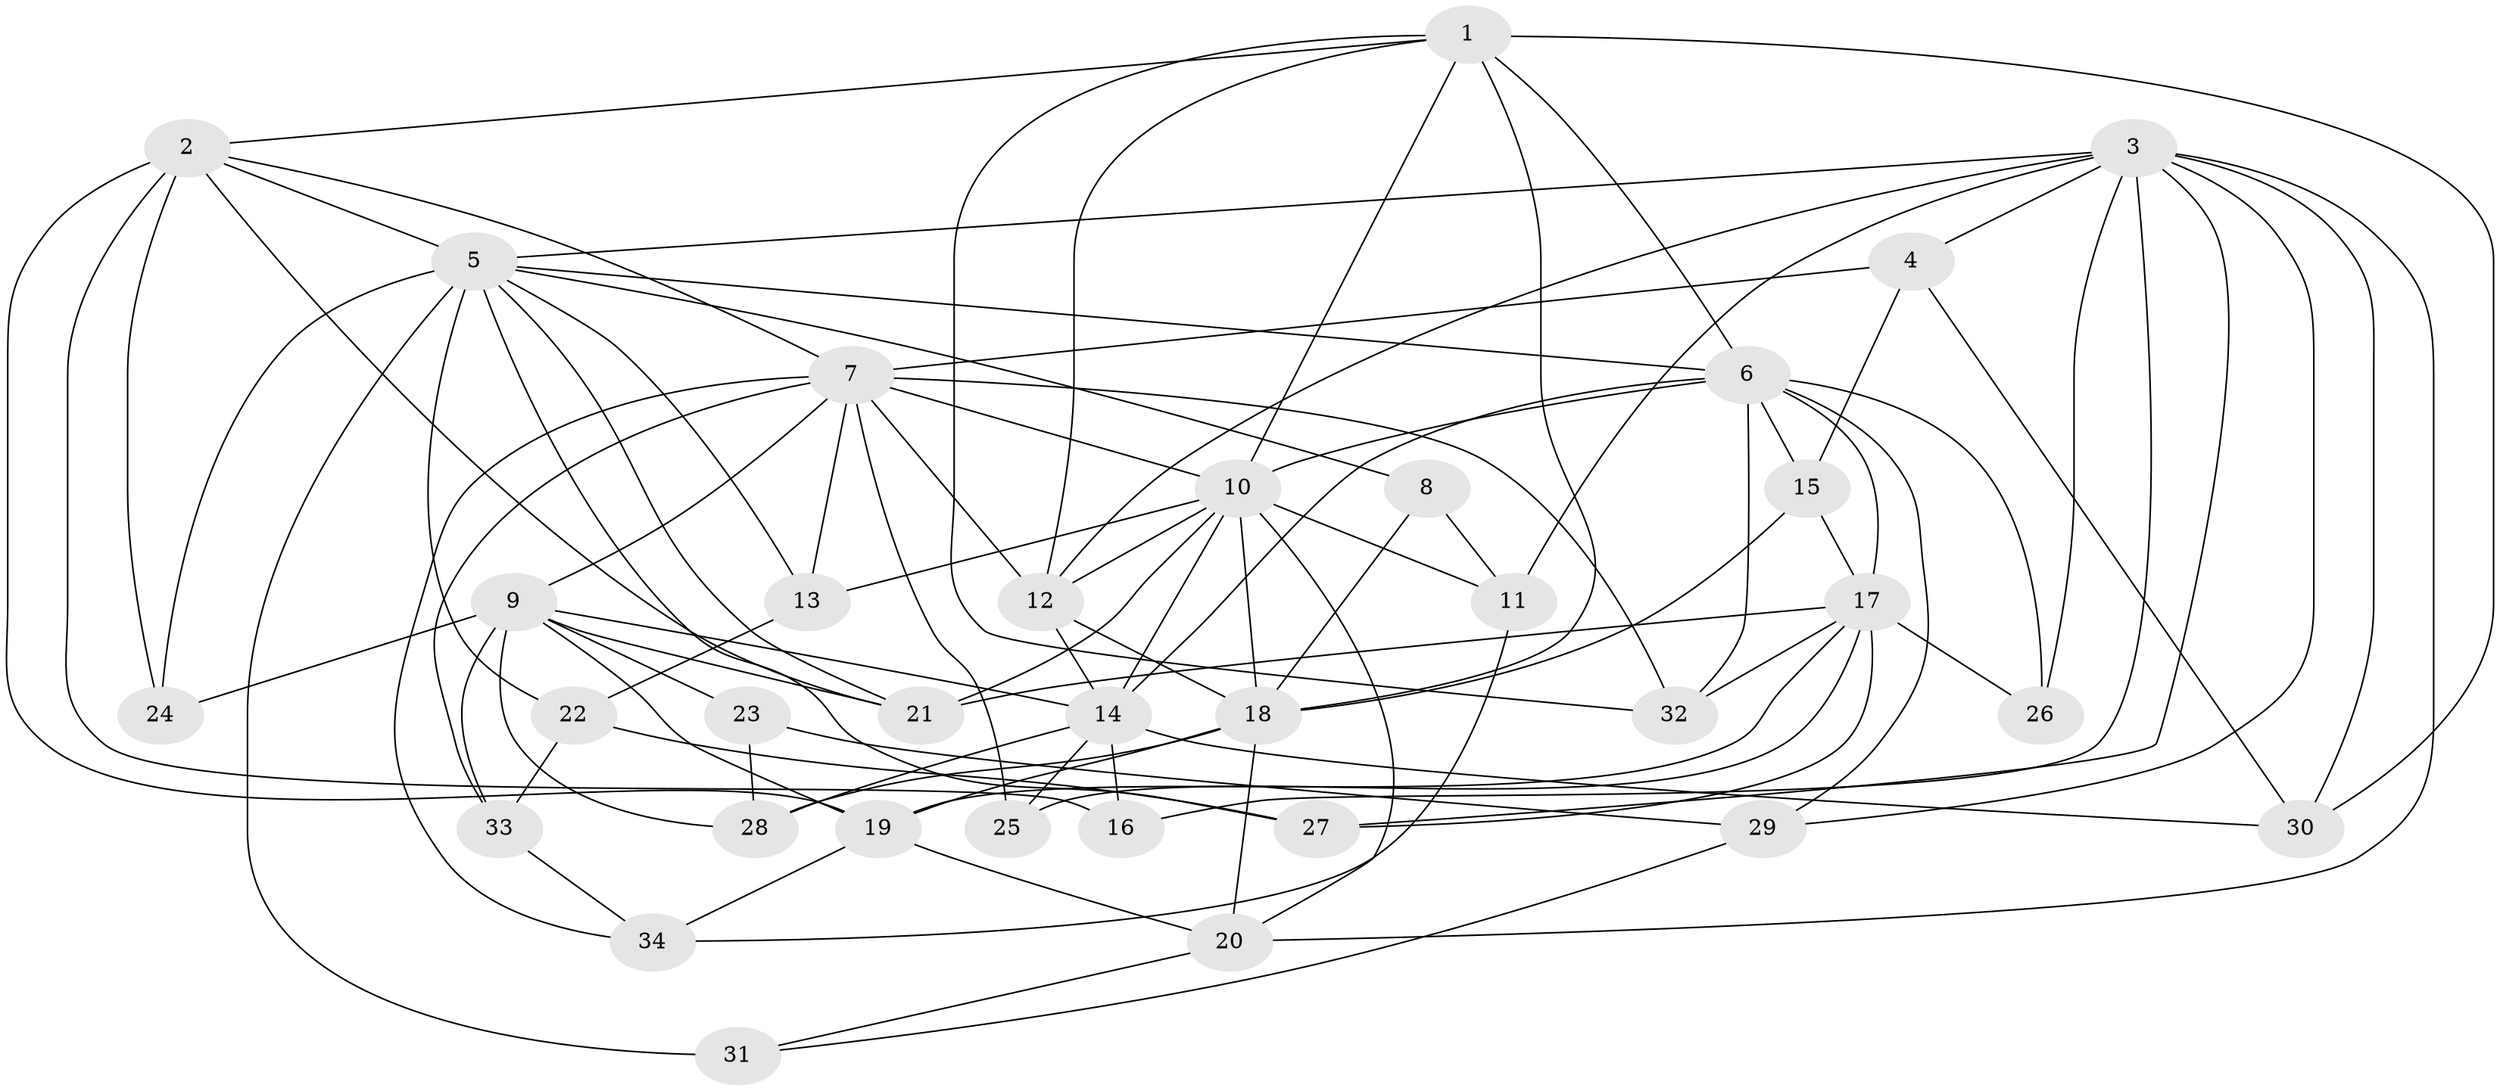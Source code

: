 // original degree distribution, {4: 1.0}
// Generated by graph-tools (version 1.1) at 2025/53/03/04/25 22:53:31]
// undirected, 34 vertices, 93 edges
graph export_dot {
  node [color=gray90,style=filled];
  1;
  2;
  3;
  4;
  5;
  6;
  7;
  8;
  9;
  10;
  11;
  12;
  13;
  14;
  15;
  16;
  17;
  18;
  19;
  20;
  21;
  22;
  23;
  24;
  25;
  26;
  27;
  28;
  29;
  30;
  31;
  32;
  33;
  34;
  1 -- 2 [weight=1.0];
  1 -- 6 [weight=2.0];
  1 -- 10 [weight=1.0];
  1 -- 12 [weight=1.0];
  1 -- 18 [weight=1.0];
  1 -- 30 [weight=1.0];
  1 -- 32 [weight=1.0];
  2 -- 5 [weight=2.0];
  2 -- 7 [weight=1.0];
  2 -- 16 [weight=2.0];
  2 -- 19 [weight=1.0];
  2 -- 21 [weight=2.0];
  2 -- 24 [weight=1.0];
  3 -- 4 [weight=1.0];
  3 -- 5 [weight=1.0];
  3 -- 11 [weight=1.0];
  3 -- 12 [weight=1.0];
  3 -- 16 [weight=1.0];
  3 -- 20 [weight=1.0];
  3 -- 26 [weight=1.0];
  3 -- 27 [weight=1.0];
  3 -- 29 [weight=1.0];
  3 -- 30 [weight=1.0];
  4 -- 7 [weight=1.0];
  4 -- 15 [weight=1.0];
  4 -- 30 [weight=1.0];
  5 -- 6 [weight=1.0];
  5 -- 8 [weight=1.0];
  5 -- 13 [weight=1.0];
  5 -- 21 [weight=1.0];
  5 -- 22 [weight=1.0];
  5 -- 24 [weight=1.0];
  5 -- 27 [weight=1.0];
  5 -- 31 [weight=2.0];
  6 -- 10 [weight=2.0];
  6 -- 14 [weight=1.0];
  6 -- 15 [weight=1.0];
  6 -- 17 [weight=1.0];
  6 -- 26 [weight=2.0];
  6 -- 29 [weight=1.0];
  6 -- 32 [weight=1.0];
  7 -- 9 [weight=1.0];
  7 -- 10 [weight=1.0];
  7 -- 12 [weight=1.0];
  7 -- 13 [weight=2.0];
  7 -- 25 [weight=2.0];
  7 -- 32 [weight=1.0];
  7 -- 33 [weight=1.0];
  7 -- 34 [weight=1.0];
  8 -- 11 [weight=1.0];
  8 -- 18 [weight=2.0];
  9 -- 14 [weight=1.0];
  9 -- 19 [weight=2.0];
  9 -- 21 [weight=2.0];
  9 -- 23 [weight=2.0];
  9 -- 24 [weight=2.0];
  9 -- 28 [weight=1.0];
  9 -- 33 [weight=1.0];
  10 -- 11 [weight=1.0];
  10 -- 12 [weight=1.0];
  10 -- 13 [weight=2.0];
  10 -- 14 [weight=1.0];
  10 -- 18 [weight=1.0];
  10 -- 20 [weight=1.0];
  10 -- 21 [weight=1.0];
  11 -- 34 [weight=1.0];
  12 -- 14 [weight=1.0];
  12 -- 18 [weight=1.0];
  13 -- 22 [weight=1.0];
  14 -- 16 [weight=1.0];
  14 -- 25 [weight=1.0];
  14 -- 28 [weight=1.0];
  14 -- 30 [weight=1.0];
  15 -- 17 [weight=1.0];
  15 -- 18 [weight=1.0];
  17 -- 19 [weight=2.0];
  17 -- 21 [weight=2.0];
  17 -- 25 [weight=1.0];
  17 -- 26 [weight=1.0];
  17 -- 27 [weight=1.0];
  17 -- 32 [weight=1.0];
  18 -- 19 [weight=1.0];
  18 -- 20 [weight=2.0];
  18 -- 28 [weight=1.0];
  19 -- 20 [weight=1.0];
  19 -- 34 [weight=1.0];
  20 -- 31 [weight=1.0];
  22 -- 27 [weight=1.0];
  22 -- 33 [weight=1.0];
  23 -- 28 [weight=1.0];
  23 -- 29 [weight=1.0];
  29 -- 31 [weight=1.0];
  33 -- 34 [weight=1.0];
}
